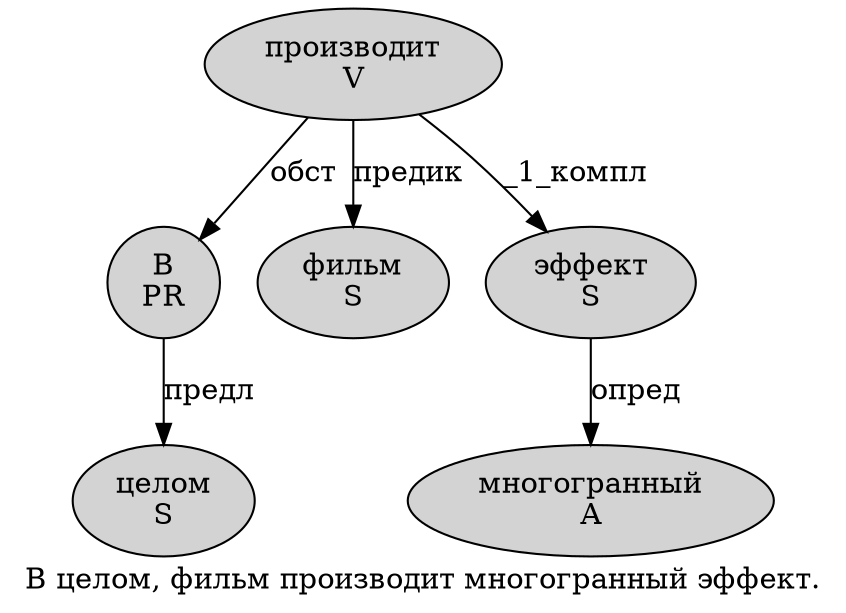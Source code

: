 digraph SENTENCE_1588 {
	graph [label="В целом, фильм производит многогранный эффект."]
	node [style=filled]
		0 [label="В
PR" color="" fillcolor=lightgray penwidth=1 shape=ellipse]
		1 [label="целом
S" color="" fillcolor=lightgray penwidth=1 shape=ellipse]
		3 [label="фильм
S" color="" fillcolor=lightgray penwidth=1 shape=ellipse]
		4 [label="производит
V" color="" fillcolor=lightgray penwidth=1 shape=ellipse]
		5 [label="многогранный
A" color="" fillcolor=lightgray penwidth=1 shape=ellipse]
		6 [label="эффект
S" color="" fillcolor=lightgray penwidth=1 shape=ellipse]
			6 -> 5 [label="опред"]
			4 -> 0 [label="обст"]
			4 -> 3 [label="предик"]
			4 -> 6 [label="_1_компл"]
			0 -> 1 [label="предл"]
}